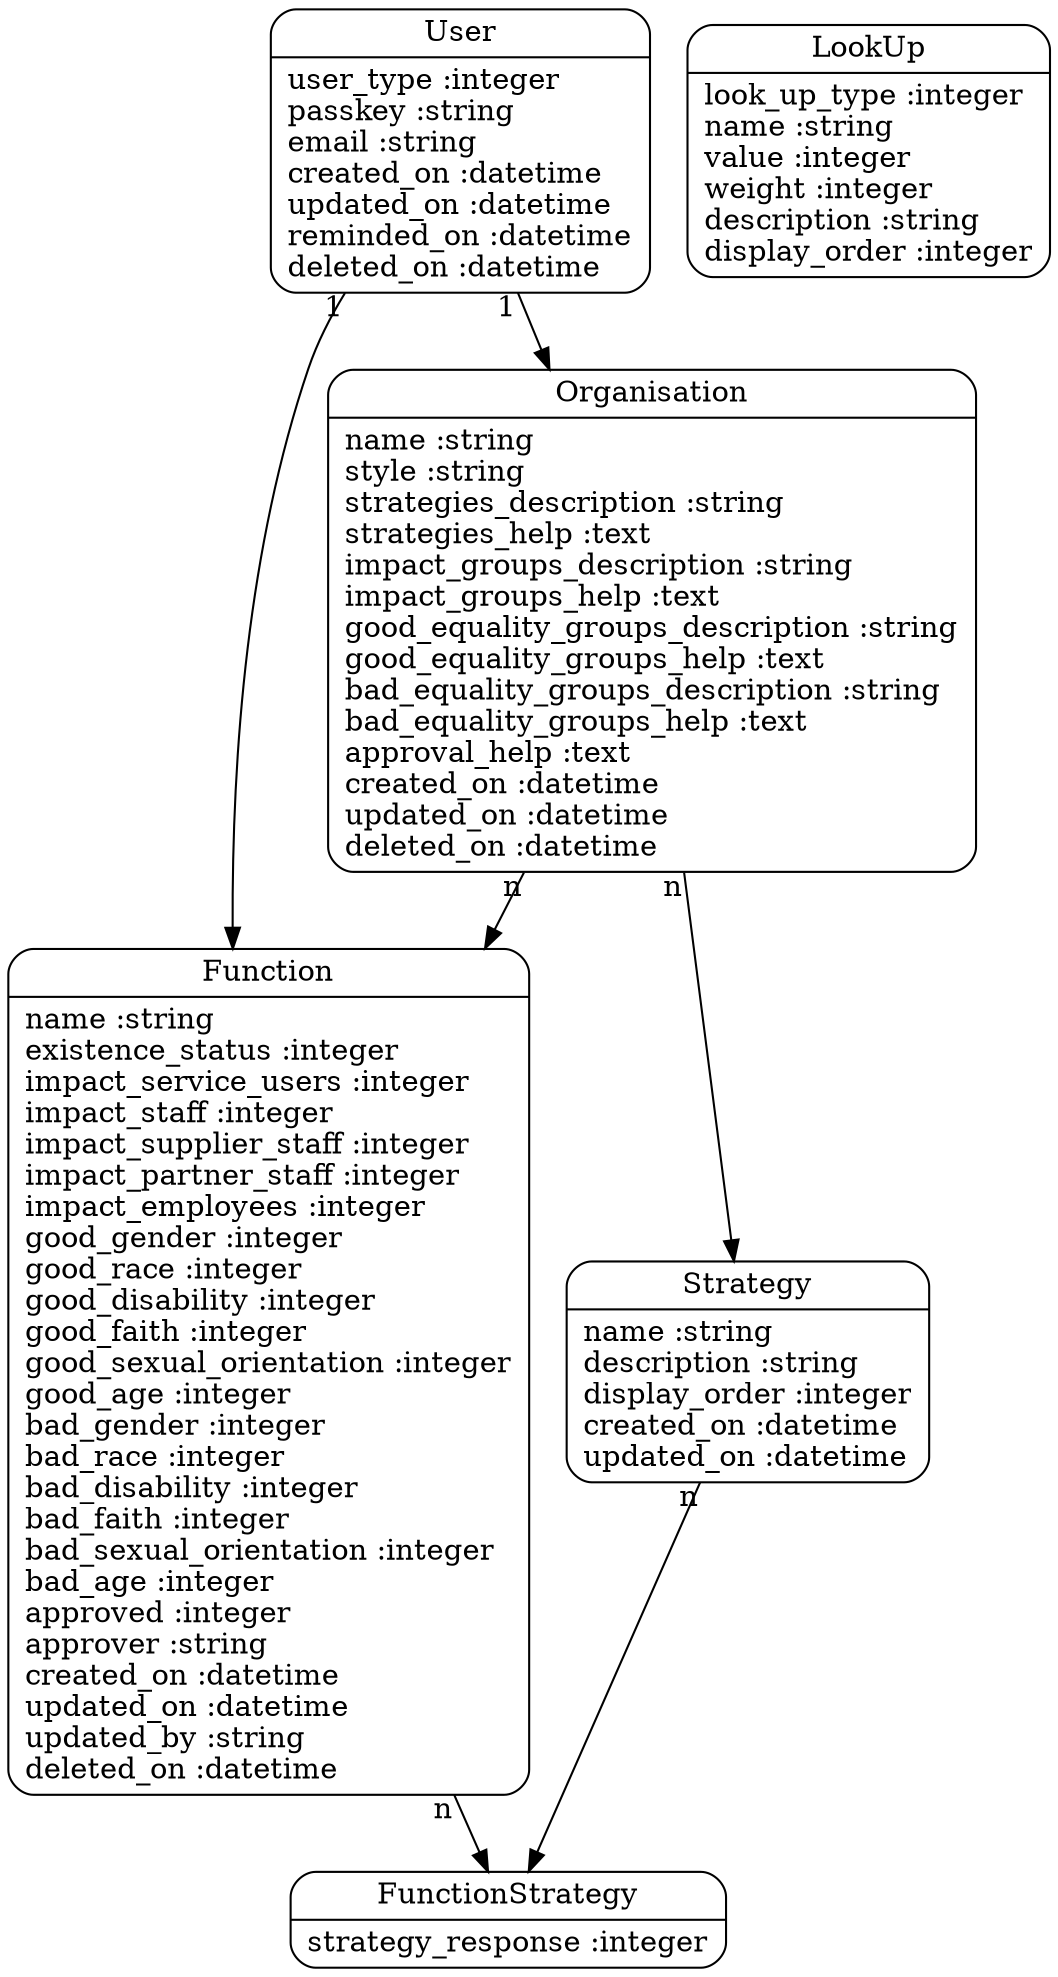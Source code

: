 digraph models_diagram {
	graph[overlap=false, splines=true]
	"Function" [shape=Mrecord, label="{Function|name :string\lexistence_status :integer\limpact_service_users :integer\limpact_staff :integer\limpact_supplier_staff :integer\limpact_partner_staff :integer\limpact_employees :integer\lgood_gender :integer\lgood_race :integer\lgood_disability :integer\lgood_faith :integer\lgood_sexual_orientation :integer\lgood_age :integer\lbad_gender :integer\lbad_race :integer\lbad_disability :integer\lbad_faith :integer\lbad_sexual_orientation :integer\lbad_age :integer\lapproved :integer\lapprover :string\lcreated_on :datetime\lupdated_on :datetime\lupdated_by :string\ldeleted_on :datetime\l}"]
	"FunctionStrategy" [shape=Mrecord, label="{FunctionStrategy|strategy_response :integer\l}"]
	"LookUp" [shape=Mrecord, label="{LookUp|look_up_type :integer\lname :string\lvalue :integer\lweight :integer\ldescription :string\ldisplay_order :integer\l}"]
	"Organisation" [shape=Mrecord, label="{Organisation|name :string\lstyle :string\lstrategies_description :string\lstrategies_help :text\limpact_groups_description :string\limpact_groups_help :text\lgood_equality_groups_description :string\lgood_equality_groups_help :text\lbad_equality_groups_description :string\lbad_equality_groups_help :text\lapproval_help :text\lcreated_on :datetime\lupdated_on :datetime\ldeleted_on :datetime\l}"]
	"Strategy" [shape=Mrecord, label="{Strategy|name :string\ldescription :string\ldisplay_order :integer\lcreated_on :datetime\lupdated_on :datetime\l}"]
	"User" [shape=Mrecord, label="{User|user_type :integer\lpasskey :string\lemail :string\lcreated_on :datetime\lupdated_on :datetime\lreminded_on :datetime\ldeleted_on :datetime\l}"]
	"Function" -> "FunctionStrategy" [taillabel="n"]
	"Organisation" -> "Function" [taillabel="n"]
	"Organisation" -> "Strategy" [taillabel="n"]
	"Strategy" -> "FunctionStrategy" [taillabel="n"]
	"User" -> "Organisation" [taillabel="1"]
	"User" -> "Function" [taillabel="1"]
}
